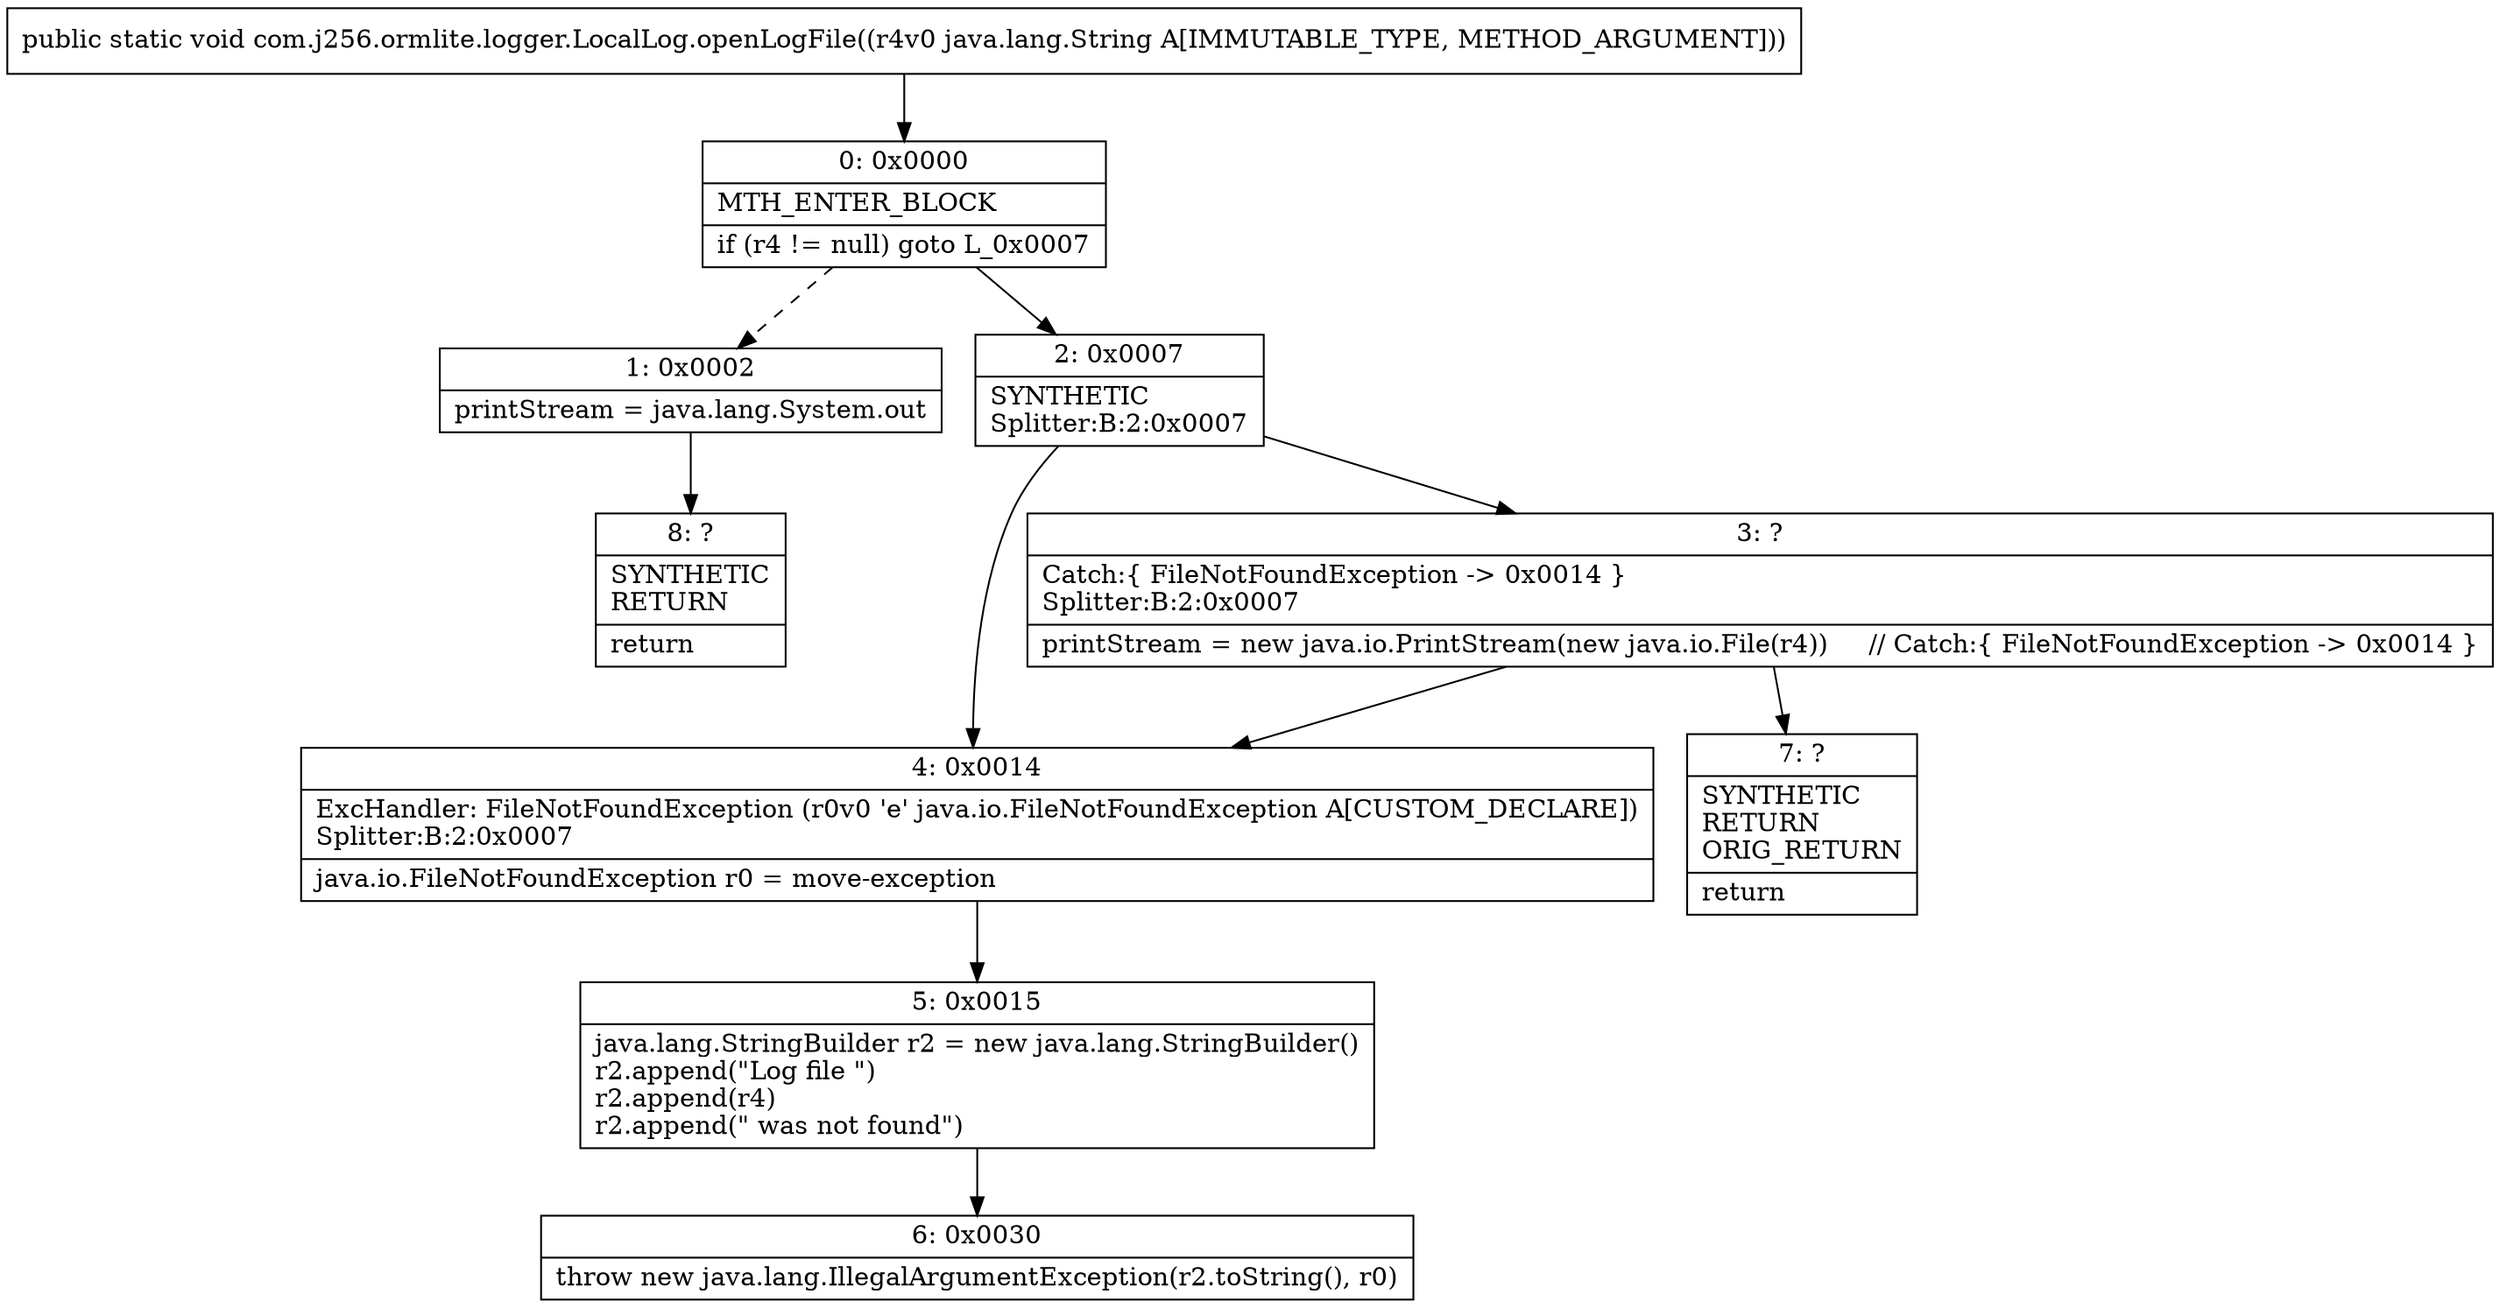 digraph "CFG forcom.j256.ormlite.logger.LocalLog.openLogFile(Ljava\/lang\/String;)V" {
Node_0 [shape=record,label="{0\:\ 0x0000|MTH_ENTER_BLOCK\l|if (r4 != null) goto L_0x0007\l}"];
Node_1 [shape=record,label="{1\:\ 0x0002|printStream = java.lang.System.out\l}"];
Node_2 [shape=record,label="{2\:\ 0x0007|SYNTHETIC\lSplitter:B:2:0x0007\l}"];
Node_3 [shape=record,label="{3\:\ ?|Catch:\{ FileNotFoundException \-\> 0x0014 \}\lSplitter:B:2:0x0007\l|printStream = new java.io.PrintStream(new java.io.File(r4))     \/\/ Catch:\{ FileNotFoundException \-\> 0x0014 \}\l}"];
Node_4 [shape=record,label="{4\:\ 0x0014|ExcHandler: FileNotFoundException (r0v0 'e' java.io.FileNotFoundException A[CUSTOM_DECLARE])\lSplitter:B:2:0x0007\l|java.io.FileNotFoundException r0 = move\-exception\l}"];
Node_5 [shape=record,label="{5\:\ 0x0015|java.lang.StringBuilder r2 = new java.lang.StringBuilder()\lr2.append(\"Log file \")\lr2.append(r4)\lr2.append(\" was not found\")\l}"];
Node_6 [shape=record,label="{6\:\ 0x0030|throw new java.lang.IllegalArgumentException(r2.toString(), r0)\l}"];
Node_7 [shape=record,label="{7\:\ ?|SYNTHETIC\lRETURN\lORIG_RETURN\l|return\l}"];
Node_8 [shape=record,label="{8\:\ ?|SYNTHETIC\lRETURN\l|return\l}"];
MethodNode[shape=record,label="{public static void com.j256.ormlite.logger.LocalLog.openLogFile((r4v0 java.lang.String A[IMMUTABLE_TYPE, METHOD_ARGUMENT])) }"];
MethodNode -> Node_0;
Node_0 -> Node_1[style=dashed];
Node_0 -> Node_2;
Node_1 -> Node_8;
Node_2 -> Node_3;
Node_2 -> Node_4;
Node_3 -> Node_4;
Node_3 -> Node_7;
Node_4 -> Node_5;
Node_5 -> Node_6;
}

